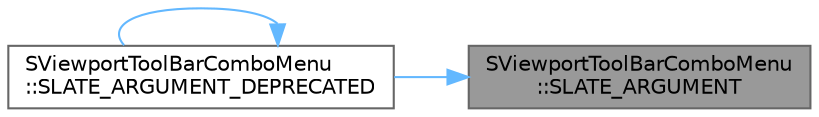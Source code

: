 digraph "SViewportToolBarComboMenu::SLATE_ARGUMENT"
{
 // INTERACTIVE_SVG=YES
 // LATEX_PDF_SIZE
  bgcolor="transparent";
  edge [fontname=Helvetica,fontsize=10,labelfontname=Helvetica,labelfontsize=10];
  node [fontname=Helvetica,fontsize=10,shape=box,height=0.2,width=0.4];
  rankdir="RL";
  Node1 [id="Node000001",label="SViewportToolBarComboMenu\l::SLATE_ARGUMENT",height=0.2,width=0.4,color="gray40", fillcolor="grey60", style="filled", fontcolor="black",tooltip="We need to know about the toolbar we are in."];
  Node1 -> Node2 [id="edge1_Node000001_Node000002",dir="back",color="steelblue1",style="solid",tooltip=" "];
  Node2 [id="Node000002",label="SViewportToolBarComboMenu\l::SLATE_ARGUMENT_DEPRECATED",height=0.2,width=0.4,color="grey40", fillcolor="white", style="filled",URL="$d7/de5/classSViewportToolBarComboMenu.html#a5c4a6be6bcabeec7aa2347d8f4384f69",tooltip="The button location."];
  Node2 -> Node2 [id="edge2_Node000002_Node000002",dir="back",color="steelblue1",style="solid",tooltip=" "];
}
